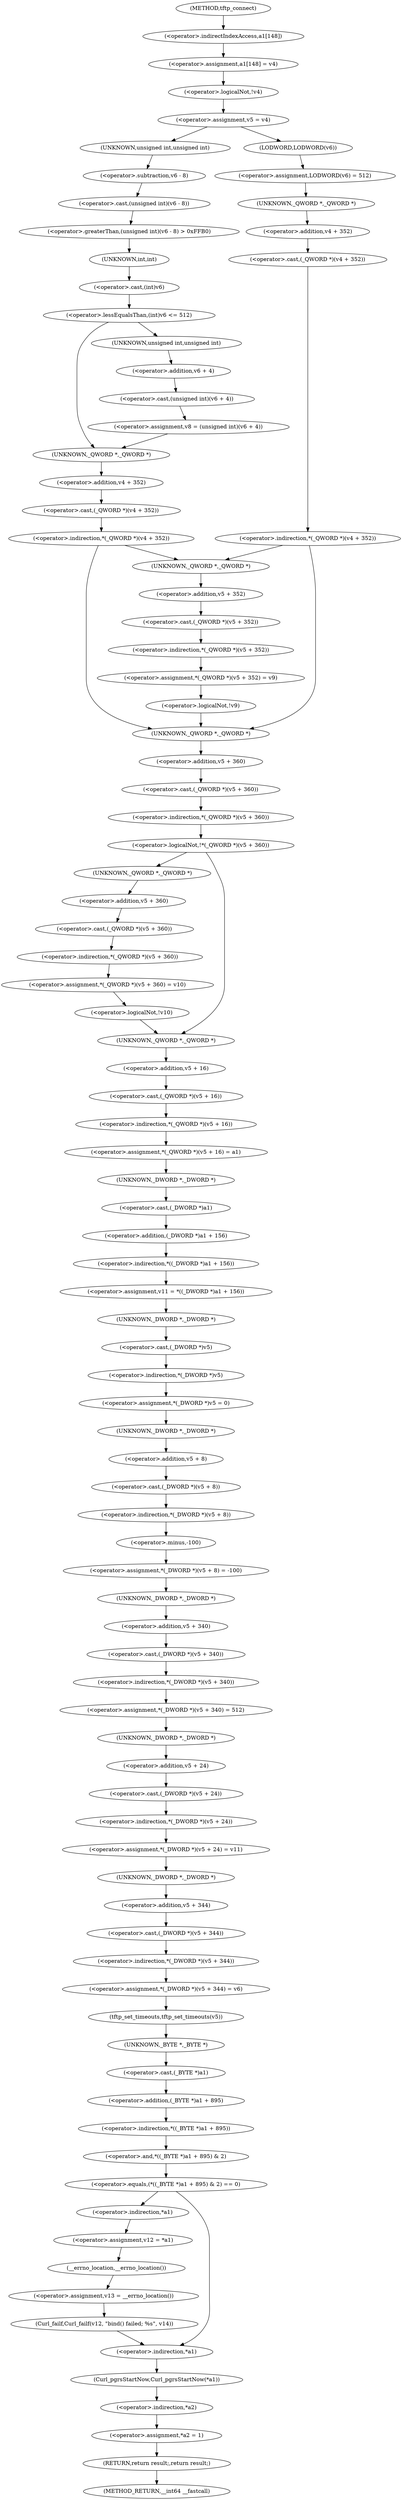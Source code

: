 digraph tftp_connect {  
"1000129" [label = "(<operator>.assignment,a1[148] = v4)" ]
"1000130" [label = "(<operator>.indirectIndexAccess,a1[148])" ]
"1000135" [label = "(<operator>.logicalNot,!v4)" ]
"1000138" [label = "(<operator>.assignment,v5 = v4)" ]
"1000145" [label = "(<operator>.greaterThan,(unsigned int)(v6 - 8) > 0xFFB0)" ]
"1000146" [label = "(<operator>.cast,(unsigned int)(v6 - 8))" ]
"1000147" [label = "(UNKNOWN,unsigned int,unsigned int)" ]
"1000148" [label = "(<operator>.subtraction,v6 - 8)" ]
"1000154" [label = "(<operator>.lessEqualsThan,(int)v6 <= 512)" ]
"1000155" [label = "(<operator>.cast,(int)v6)" ]
"1000156" [label = "(UNKNOWN,int,int)" ]
"1000160" [label = "(<operator>.assignment,v8 = (unsigned int)(v6 + 4))" ]
"1000162" [label = "(<operator>.cast,(unsigned int)(v6 + 4))" ]
"1000163" [label = "(UNKNOWN,unsigned int,unsigned int)" ]
"1000164" [label = "(<operator>.addition,v6 + 4)" ]
"1000169" [label = "(<operator>.indirection,*(_QWORD *)(v4 + 352))" ]
"1000170" [label = "(<operator>.cast,(_QWORD *)(v4 + 352))" ]
"1000171" [label = "(UNKNOWN,_QWORD *,_QWORD *)" ]
"1000172" [label = "(<operator>.addition,v4 + 352)" ]
"1000178" [label = "(<operator>.assignment,LODWORD(v6) = 512)" ]
"1000179" [label = "(LODWORD,LODWORD(v6))" ]
"1000184" [label = "(<operator>.indirection,*(_QWORD *)(v4 + 352))" ]
"1000185" [label = "(<operator>.cast,(_QWORD *)(v4 + 352))" ]
"1000186" [label = "(UNKNOWN,_QWORD *,_QWORD *)" ]
"1000187" [label = "(<operator>.addition,v4 + 352)" ]
"1000191" [label = "(<operator>.assignment,*(_QWORD *)(v5 + 352) = v9)" ]
"1000192" [label = "(<operator>.indirection,*(_QWORD *)(v5 + 352))" ]
"1000193" [label = "(<operator>.cast,(_QWORD *)(v5 + 352))" ]
"1000194" [label = "(UNKNOWN,_QWORD *,_QWORD *)" ]
"1000195" [label = "(<operator>.addition,v5 + 352)" ]
"1000200" [label = "(<operator>.logicalNot,!v9)" ]
"1000205" [label = "(<operator>.logicalNot,!*(_QWORD *)(v5 + 360))" ]
"1000206" [label = "(<operator>.indirection,*(_QWORD *)(v5 + 360))" ]
"1000207" [label = "(<operator>.cast,(_QWORD *)(v5 + 360))" ]
"1000208" [label = "(UNKNOWN,_QWORD *,_QWORD *)" ]
"1000209" [label = "(<operator>.addition,v5 + 360)" ]
"1000213" [label = "(<operator>.assignment,*(_QWORD *)(v5 + 360) = v10)" ]
"1000214" [label = "(<operator>.indirection,*(_QWORD *)(v5 + 360))" ]
"1000215" [label = "(<operator>.cast,(_QWORD *)(v5 + 360))" ]
"1000216" [label = "(UNKNOWN,_QWORD *,_QWORD *)" ]
"1000217" [label = "(<operator>.addition,v5 + 360)" ]
"1000222" [label = "(<operator>.logicalNot,!v10)" ]
"1000225" [label = "(<operator>.assignment,*(_QWORD *)(v5 + 16) = a1)" ]
"1000226" [label = "(<operator>.indirection,*(_QWORD *)(v5 + 16))" ]
"1000227" [label = "(<operator>.cast,(_QWORD *)(v5 + 16))" ]
"1000228" [label = "(UNKNOWN,_QWORD *,_QWORD *)" ]
"1000229" [label = "(<operator>.addition,v5 + 16)" ]
"1000233" [label = "(<operator>.assignment,v11 = *((_DWORD *)a1 + 156))" ]
"1000235" [label = "(<operator>.indirection,*((_DWORD *)a1 + 156))" ]
"1000236" [label = "(<operator>.addition,(_DWORD *)a1 + 156)" ]
"1000237" [label = "(<operator>.cast,(_DWORD *)a1)" ]
"1000238" [label = "(UNKNOWN,_DWORD *,_DWORD *)" ]
"1000241" [label = "(<operator>.assignment,*(_DWORD *)v5 = 0)" ]
"1000242" [label = "(<operator>.indirection,*(_DWORD *)v5)" ]
"1000243" [label = "(<operator>.cast,(_DWORD *)v5)" ]
"1000244" [label = "(UNKNOWN,_DWORD *,_DWORD *)" ]
"1000247" [label = "(<operator>.assignment,*(_DWORD *)(v5 + 8) = -100)" ]
"1000248" [label = "(<operator>.indirection,*(_DWORD *)(v5 + 8))" ]
"1000249" [label = "(<operator>.cast,(_DWORD *)(v5 + 8))" ]
"1000250" [label = "(UNKNOWN,_DWORD *,_DWORD *)" ]
"1000251" [label = "(<operator>.addition,v5 + 8)" ]
"1000254" [label = "(<operator>.minus,-100)" ]
"1000256" [label = "(<operator>.assignment,*(_DWORD *)(v5 + 340) = 512)" ]
"1000257" [label = "(<operator>.indirection,*(_DWORD *)(v5 + 340))" ]
"1000258" [label = "(<operator>.cast,(_DWORD *)(v5 + 340))" ]
"1000259" [label = "(UNKNOWN,_DWORD *,_DWORD *)" ]
"1000260" [label = "(<operator>.addition,v5 + 340)" ]
"1000264" [label = "(<operator>.assignment,*(_DWORD *)(v5 + 24) = v11)" ]
"1000265" [label = "(<operator>.indirection,*(_DWORD *)(v5 + 24))" ]
"1000266" [label = "(<operator>.cast,(_DWORD *)(v5 + 24))" ]
"1000267" [label = "(UNKNOWN,_DWORD *,_DWORD *)" ]
"1000268" [label = "(<operator>.addition,v5 + 24)" ]
"1000272" [label = "(<operator>.assignment,*(_DWORD *)(v5 + 344) = v6)" ]
"1000273" [label = "(<operator>.indirection,*(_DWORD *)(v5 + 344))" ]
"1000274" [label = "(<operator>.cast,(_DWORD *)(v5 + 344))" ]
"1000275" [label = "(UNKNOWN,_DWORD *,_DWORD *)" ]
"1000276" [label = "(<operator>.addition,v5 + 344)" ]
"1000280" [label = "(tftp_set_timeouts,tftp_set_timeouts(v5))" ]
"1000283" [label = "(<operator>.equals,(*((_BYTE *)a1 + 895) & 2) == 0)" ]
"1000284" [label = "(<operator>.and,*((_BYTE *)a1 + 895) & 2)" ]
"1000285" [label = "(<operator>.indirection,*((_BYTE *)a1 + 895))" ]
"1000286" [label = "(<operator>.addition,(_BYTE *)a1 + 895)" ]
"1000287" [label = "(<operator>.cast,(_BYTE *)a1)" ]
"1000288" [label = "(UNKNOWN,_BYTE *,_BYTE *)" ]
"1000295" [label = "(<operator>.assignment,v12 = *a1)" ]
"1000297" [label = "(<operator>.indirection,*a1)" ]
"1000299" [label = "(<operator>.assignment,v13 = __errno_location())" ]
"1000301" [label = "(__errno_location,__errno_location())" ]
"1000302" [label = "(Curl_failf,Curl_failf(v12, \"bind() failed; %s\", v14))" ]
"1000308" [label = "(Curl_pgrsStartNow,Curl_pgrsStartNow(*a1))" ]
"1000309" [label = "(<operator>.indirection,*a1)" ]
"1000312" [label = "(<operator>.assignment,*a2 = 1)" ]
"1000313" [label = "(<operator>.indirection,*a2)" ]
"1000316" [label = "(RETURN,return result;,return result;)" ]
"1000113" [label = "(METHOD,tftp_connect)" ]
"1000318" [label = "(METHOD_RETURN,__int64 __fastcall)" ]
  "1000129" -> "1000135" 
  "1000130" -> "1000129" 
  "1000135" -> "1000138" 
  "1000138" -> "1000147" 
  "1000138" -> "1000179" 
  "1000145" -> "1000156" 
  "1000146" -> "1000145" 
  "1000147" -> "1000148" 
  "1000148" -> "1000146" 
  "1000154" -> "1000163" 
  "1000154" -> "1000171" 
  "1000155" -> "1000154" 
  "1000156" -> "1000155" 
  "1000160" -> "1000171" 
  "1000162" -> "1000160" 
  "1000163" -> "1000164" 
  "1000164" -> "1000162" 
  "1000169" -> "1000194" 
  "1000169" -> "1000208" 
  "1000170" -> "1000169" 
  "1000171" -> "1000172" 
  "1000172" -> "1000170" 
  "1000178" -> "1000186" 
  "1000179" -> "1000178" 
  "1000184" -> "1000194" 
  "1000184" -> "1000208" 
  "1000185" -> "1000184" 
  "1000186" -> "1000187" 
  "1000187" -> "1000185" 
  "1000191" -> "1000200" 
  "1000192" -> "1000191" 
  "1000193" -> "1000192" 
  "1000194" -> "1000195" 
  "1000195" -> "1000193" 
  "1000200" -> "1000208" 
  "1000205" -> "1000216" 
  "1000205" -> "1000228" 
  "1000206" -> "1000205" 
  "1000207" -> "1000206" 
  "1000208" -> "1000209" 
  "1000209" -> "1000207" 
  "1000213" -> "1000222" 
  "1000214" -> "1000213" 
  "1000215" -> "1000214" 
  "1000216" -> "1000217" 
  "1000217" -> "1000215" 
  "1000222" -> "1000228" 
  "1000225" -> "1000238" 
  "1000226" -> "1000225" 
  "1000227" -> "1000226" 
  "1000228" -> "1000229" 
  "1000229" -> "1000227" 
  "1000233" -> "1000244" 
  "1000235" -> "1000233" 
  "1000236" -> "1000235" 
  "1000237" -> "1000236" 
  "1000238" -> "1000237" 
  "1000241" -> "1000250" 
  "1000242" -> "1000241" 
  "1000243" -> "1000242" 
  "1000244" -> "1000243" 
  "1000247" -> "1000259" 
  "1000248" -> "1000254" 
  "1000249" -> "1000248" 
  "1000250" -> "1000251" 
  "1000251" -> "1000249" 
  "1000254" -> "1000247" 
  "1000256" -> "1000267" 
  "1000257" -> "1000256" 
  "1000258" -> "1000257" 
  "1000259" -> "1000260" 
  "1000260" -> "1000258" 
  "1000264" -> "1000275" 
  "1000265" -> "1000264" 
  "1000266" -> "1000265" 
  "1000267" -> "1000268" 
  "1000268" -> "1000266" 
  "1000272" -> "1000280" 
  "1000273" -> "1000272" 
  "1000274" -> "1000273" 
  "1000275" -> "1000276" 
  "1000276" -> "1000274" 
  "1000280" -> "1000288" 
  "1000283" -> "1000297" 
  "1000283" -> "1000309" 
  "1000284" -> "1000283" 
  "1000285" -> "1000284" 
  "1000286" -> "1000285" 
  "1000287" -> "1000286" 
  "1000288" -> "1000287" 
  "1000295" -> "1000301" 
  "1000297" -> "1000295" 
  "1000299" -> "1000302" 
  "1000301" -> "1000299" 
  "1000302" -> "1000309" 
  "1000308" -> "1000313" 
  "1000309" -> "1000308" 
  "1000312" -> "1000316" 
  "1000313" -> "1000312" 
  "1000316" -> "1000318" 
  "1000113" -> "1000130" 
}
